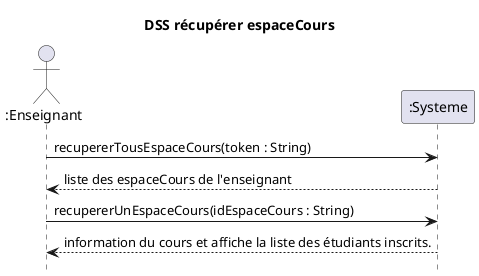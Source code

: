 @startuml DSS_Récupérer_Cours
title DSS récupérer espaceCours
hide footbox
actor ":Enseignant" as professeur
participant ":Systeme" as systeme

professeur ->  systeme : recupererTousEspaceCours(token : String)
professeur <-- systeme : liste des espaceCours de l'enseignant
professeur -> systeme : recupererUnEspaceCours(idEspaceCours : String)
professeur <-- systeme : information du cours et affiche la liste des étudiants inscrits.
@enduml